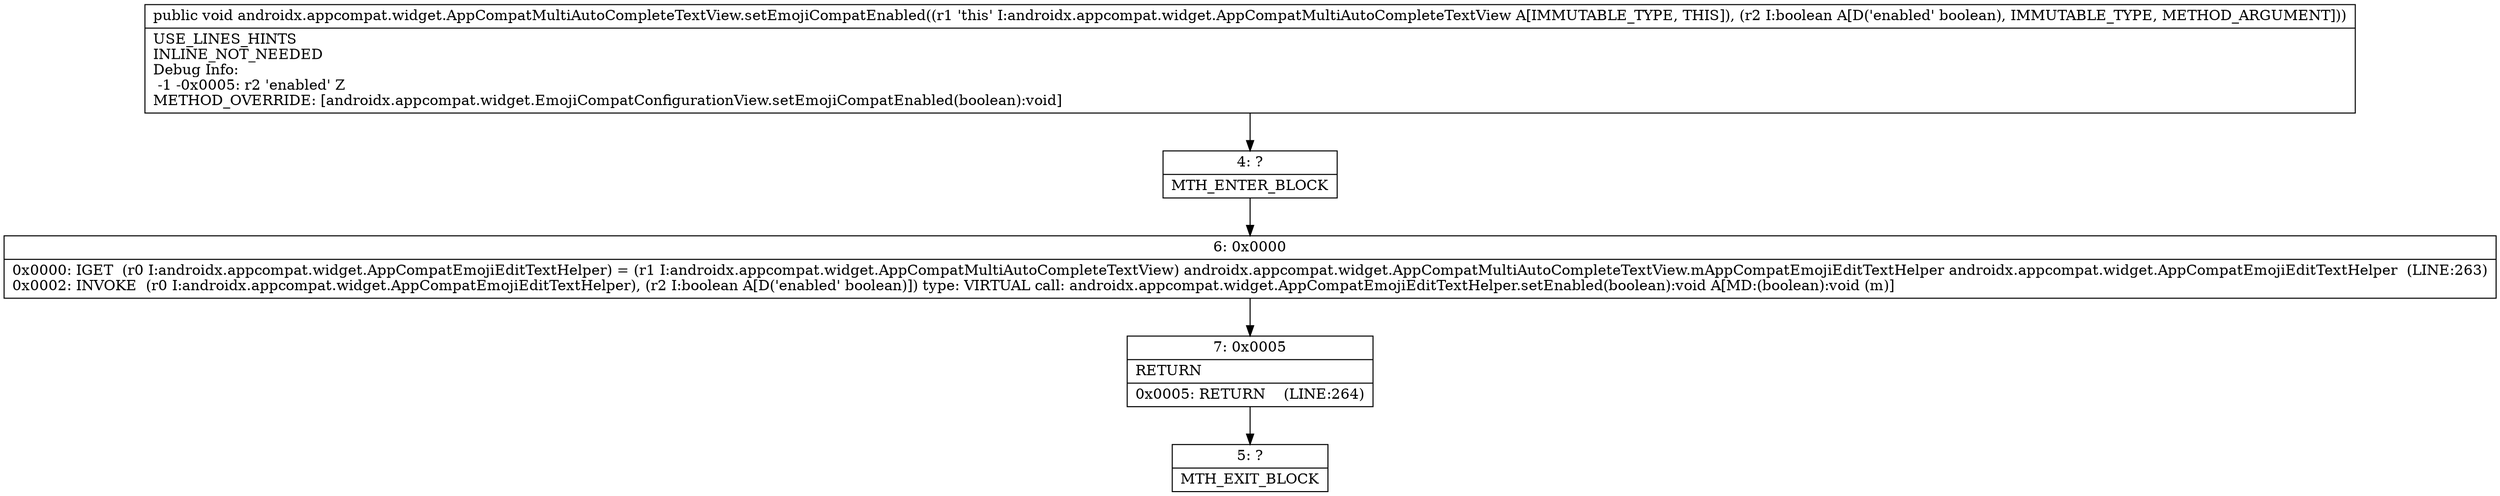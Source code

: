 digraph "CFG forandroidx.appcompat.widget.AppCompatMultiAutoCompleteTextView.setEmojiCompatEnabled(Z)V" {
Node_4 [shape=record,label="{4\:\ ?|MTH_ENTER_BLOCK\l}"];
Node_6 [shape=record,label="{6\:\ 0x0000|0x0000: IGET  (r0 I:androidx.appcompat.widget.AppCompatEmojiEditTextHelper) = (r1 I:androidx.appcompat.widget.AppCompatMultiAutoCompleteTextView) androidx.appcompat.widget.AppCompatMultiAutoCompleteTextView.mAppCompatEmojiEditTextHelper androidx.appcompat.widget.AppCompatEmojiEditTextHelper  (LINE:263)\l0x0002: INVOKE  (r0 I:androidx.appcompat.widget.AppCompatEmojiEditTextHelper), (r2 I:boolean A[D('enabled' boolean)]) type: VIRTUAL call: androidx.appcompat.widget.AppCompatEmojiEditTextHelper.setEnabled(boolean):void A[MD:(boolean):void (m)]\l}"];
Node_7 [shape=record,label="{7\:\ 0x0005|RETURN\l|0x0005: RETURN    (LINE:264)\l}"];
Node_5 [shape=record,label="{5\:\ ?|MTH_EXIT_BLOCK\l}"];
MethodNode[shape=record,label="{public void androidx.appcompat.widget.AppCompatMultiAutoCompleteTextView.setEmojiCompatEnabled((r1 'this' I:androidx.appcompat.widget.AppCompatMultiAutoCompleteTextView A[IMMUTABLE_TYPE, THIS]), (r2 I:boolean A[D('enabled' boolean), IMMUTABLE_TYPE, METHOD_ARGUMENT]))  | USE_LINES_HINTS\lINLINE_NOT_NEEDED\lDebug Info:\l  \-1 \-0x0005: r2 'enabled' Z\lMETHOD_OVERRIDE: [androidx.appcompat.widget.EmojiCompatConfigurationView.setEmojiCompatEnabled(boolean):void]\l}"];
MethodNode -> Node_4;Node_4 -> Node_6;
Node_6 -> Node_7;
Node_7 -> Node_5;
}

